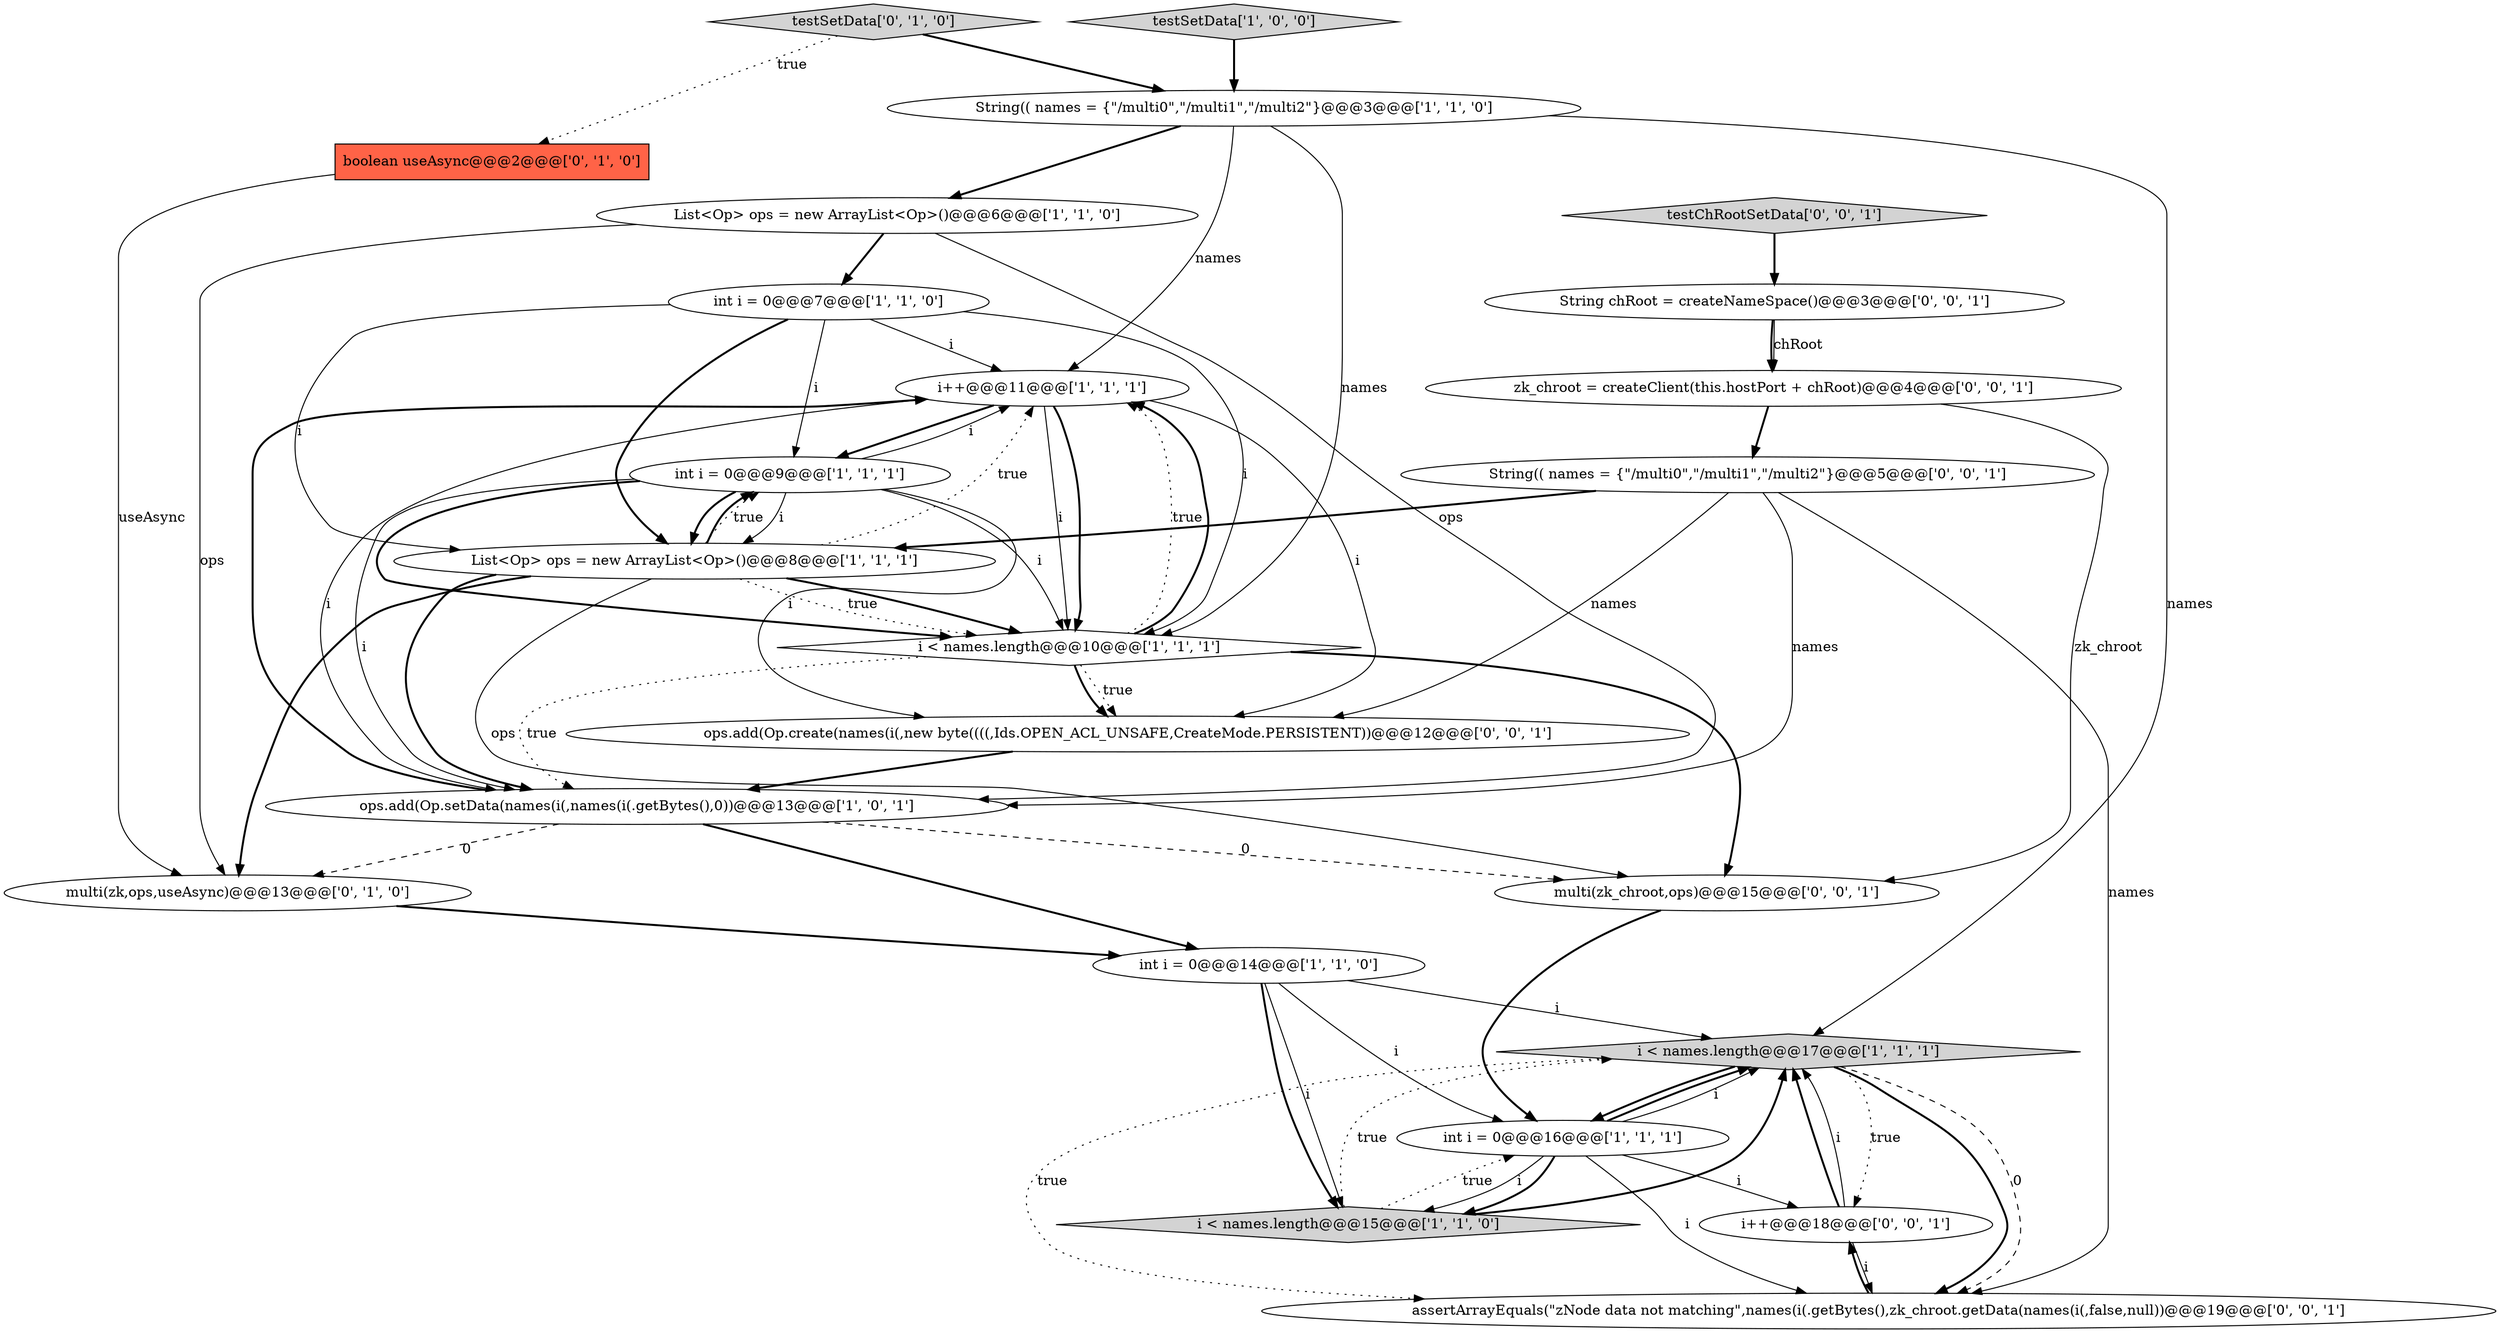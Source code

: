 digraph {
13 [style = filled, label = "testSetData['0', '1', '0']", fillcolor = lightgray, shape = diamond image = "AAA0AAABBB2BBB"];
4 [style = filled, label = "int i = 0@@@7@@@['1', '1', '0']", fillcolor = white, shape = ellipse image = "AAA0AAABBB1BBB"];
0 [style = filled, label = "List<Op> ops = new ArrayList<Op>()@@@8@@@['1', '1', '1']", fillcolor = white, shape = ellipse image = "AAA0AAABBB1BBB"];
22 [style = filled, label = "String(( names = {\"/multi0\",\"/multi1\",\"/multi2\"}@@@5@@@['0', '0', '1']", fillcolor = white, shape = ellipse image = "AAA0AAABBB3BBB"];
10 [style = filled, label = "i < names.length@@@17@@@['1', '1', '1']", fillcolor = lightgray, shape = diamond image = "AAA0AAABBB1BBB"];
16 [style = filled, label = "i++@@@18@@@['0', '0', '1']", fillcolor = white, shape = ellipse image = "AAA0AAABBB3BBB"];
23 [style = filled, label = "ops.add(Op.create(names(i(,new byte((((,Ids.OPEN_ACL_UNSAFE,CreateMode.PERSISTENT))@@@12@@@['0', '0', '1']", fillcolor = white, shape = ellipse image = "AAA0AAABBB3BBB"];
17 [style = filled, label = "String chRoot = createNameSpace()@@@3@@@['0', '0', '1']", fillcolor = white, shape = ellipse image = "AAA0AAABBB3BBB"];
20 [style = filled, label = "testChRootSetData['0', '0', '1']", fillcolor = lightgray, shape = diamond image = "AAA0AAABBB3BBB"];
15 [style = filled, label = "multi(zk,ops,useAsync)@@@13@@@['0', '1', '0']", fillcolor = white, shape = ellipse image = "AAA1AAABBB2BBB"];
12 [style = filled, label = "int i = 0@@@9@@@['1', '1', '1']", fillcolor = white, shape = ellipse image = "AAA0AAABBB1BBB"];
8 [style = filled, label = "i++@@@11@@@['1', '1', '1']", fillcolor = white, shape = ellipse image = "AAA0AAABBB1BBB"];
2 [style = filled, label = "testSetData['1', '0', '0']", fillcolor = lightgray, shape = diamond image = "AAA0AAABBB1BBB"];
6 [style = filled, label = "int i = 0@@@16@@@['1', '1', '1']", fillcolor = white, shape = ellipse image = "AAA0AAABBB1BBB"];
19 [style = filled, label = "zk_chroot = createClient(this.hostPort + chRoot)@@@4@@@['0', '0', '1']", fillcolor = white, shape = ellipse image = "AAA0AAABBB3BBB"];
7 [style = filled, label = "String(( names = {\"/multi0\",\"/multi1\",\"/multi2\"}@@@3@@@['1', '1', '0']", fillcolor = white, shape = ellipse image = "AAA0AAABBB1BBB"];
18 [style = filled, label = "multi(zk_chroot,ops)@@@15@@@['0', '0', '1']", fillcolor = white, shape = ellipse image = "AAA0AAABBB3BBB"];
21 [style = filled, label = "assertArrayEquals(\"zNode data not matching\",names(i(.getBytes(),zk_chroot.getData(names(i(,false,null))@@@19@@@['0', '0', '1']", fillcolor = white, shape = ellipse image = "AAA0AAABBB3BBB"];
1 [style = filled, label = "ops.add(Op.setData(names(i(,names(i(.getBytes(),0))@@@13@@@['1', '0', '1']", fillcolor = white, shape = ellipse image = "AAA0AAABBB1BBB"];
14 [style = filled, label = "boolean useAsync@@@2@@@['0', '1', '0']", fillcolor = tomato, shape = box image = "AAA1AAABBB2BBB"];
5 [style = filled, label = "i < names.length@@@15@@@['1', '1', '0']", fillcolor = lightgray, shape = diamond image = "AAA0AAABBB1BBB"];
9 [style = filled, label = "List<Op> ops = new ArrayList<Op>()@@@6@@@['1', '1', '0']", fillcolor = white, shape = ellipse image = "AAA0AAABBB1BBB"];
11 [style = filled, label = "int i = 0@@@14@@@['1', '1', '0']", fillcolor = white, shape = ellipse image = "AAA0AAABBB1BBB"];
3 [style = filled, label = "i < names.length@@@10@@@['1', '1', '1']", fillcolor = white, shape = diamond image = "AAA0AAABBB1BBB"];
8->1 [style = solid, label="i"];
12->0 [style = bold, label=""];
7->10 [style = solid, label="names"];
7->3 [style = solid, label="names"];
4->3 [style = solid, label="i"];
10->21 [style = bold, label=""];
4->12 [style = solid, label="i"];
22->23 [style = solid, label="names"];
13->7 [style = bold, label=""];
5->10 [style = dotted, label="true"];
1->18 [style = dashed, label="0"];
8->12 [style = bold, label=""];
10->6 [style = bold, label=""];
9->4 [style = bold, label=""];
3->1 [style = dotted, label="true"];
2->7 [style = bold, label=""];
23->1 [style = bold, label=""];
22->0 [style = bold, label=""];
12->0 [style = solid, label="i"];
7->9 [style = bold, label=""];
12->8 [style = solid, label="i"];
0->18 [style = solid, label="ops"];
17->19 [style = bold, label=""];
21->16 [style = bold, label=""];
4->0 [style = solid, label="i"];
14->15 [style = solid, label="useAsync"];
1->8 [style = bold, label=""];
3->23 [style = dotted, label="true"];
0->3 [style = dotted, label="true"];
10->21 [style = dashed, label="0"];
3->8 [style = dotted, label="true"];
11->6 [style = solid, label="i"];
0->12 [style = dotted, label="true"];
19->22 [style = bold, label=""];
6->10 [style = solid, label="i"];
12->1 [style = solid, label="i"];
8->3 [style = solid, label="i"];
0->3 [style = bold, label=""];
9->1 [style = solid, label="ops"];
7->8 [style = solid, label="names"];
8->23 [style = solid, label="i"];
6->16 [style = solid, label="i"];
3->18 [style = bold, label=""];
5->10 [style = bold, label=""];
4->8 [style = solid, label="i"];
6->21 [style = solid, label="i"];
0->1 [style = bold, label=""];
16->10 [style = bold, label=""];
17->19 [style = solid, label="chRoot"];
8->3 [style = bold, label=""];
1->11 [style = bold, label=""];
10->16 [style = dotted, label="true"];
6->10 [style = bold, label=""];
3->23 [style = bold, label=""];
5->6 [style = dotted, label="true"];
0->15 [style = bold, label=""];
6->5 [style = solid, label="i"];
0->12 [style = bold, label=""];
15->11 [style = bold, label=""];
11->5 [style = solid, label="i"];
12->3 [style = bold, label=""];
9->15 [style = solid, label="ops"];
12->3 [style = solid, label="i"];
3->8 [style = bold, label=""];
12->23 [style = solid, label="i"];
6->5 [style = bold, label=""];
1->15 [style = dashed, label="0"];
20->17 [style = bold, label=""];
11->10 [style = solid, label="i"];
22->1 [style = solid, label="names"];
22->21 [style = solid, label="names"];
0->8 [style = dotted, label="true"];
10->21 [style = dotted, label="true"];
16->21 [style = solid, label="i"];
13->14 [style = dotted, label="true"];
19->18 [style = solid, label="zk_chroot"];
16->10 [style = solid, label="i"];
18->6 [style = bold, label=""];
4->0 [style = bold, label=""];
11->5 [style = bold, label=""];
}
